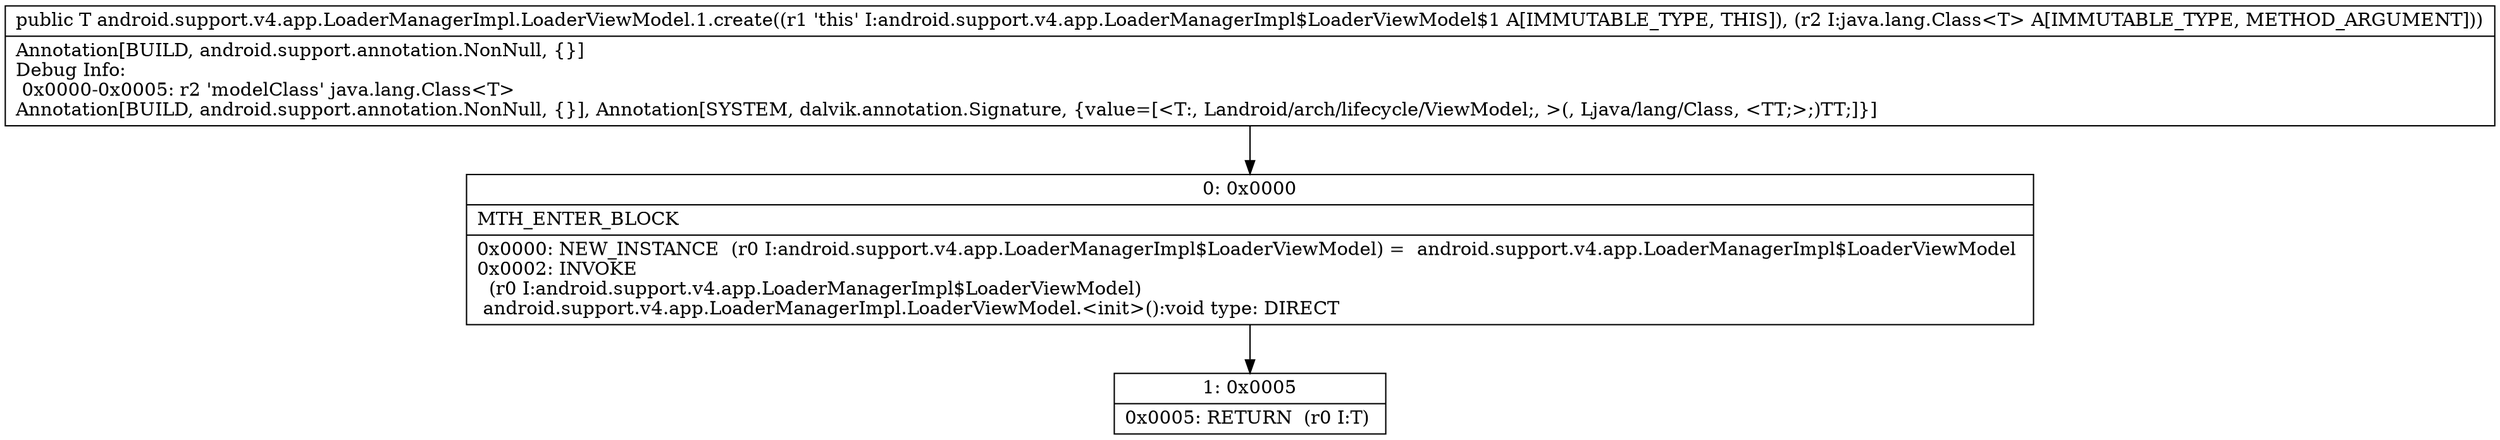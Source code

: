 digraph "CFG forandroid.support.v4.app.LoaderManagerImpl.LoaderViewModel.1.create(Ljava\/lang\/Class;)Landroid\/arch\/lifecycle\/ViewModel;" {
Node_0 [shape=record,label="{0\:\ 0x0000|MTH_ENTER_BLOCK\l|0x0000: NEW_INSTANCE  (r0 I:android.support.v4.app.LoaderManagerImpl$LoaderViewModel) =  android.support.v4.app.LoaderManagerImpl$LoaderViewModel \l0x0002: INVOKE  \l  (r0 I:android.support.v4.app.LoaderManagerImpl$LoaderViewModel)\l android.support.v4.app.LoaderManagerImpl.LoaderViewModel.\<init\>():void type: DIRECT \l}"];
Node_1 [shape=record,label="{1\:\ 0x0005|0x0005: RETURN  (r0 I:T) \l}"];
MethodNode[shape=record,label="{public T android.support.v4.app.LoaderManagerImpl.LoaderViewModel.1.create((r1 'this' I:android.support.v4.app.LoaderManagerImpl$LoaderViewModel$1 A[IMMUTABLE_TYPE, THIS]), (r2 I:java.lang.Class\<T\> A[IMMUTABLE_TYPE, METHOD_ARGUMENT]))  | Annotation[BUILD, android.support.annotation.NonNull, \{\}]\lDebug Info:\l  0x0000\-0x0005: r2 'modelClass' java.lang.Class\<T\>\lAnnotation[BUILD, android.support.annotation.NonNull, \{\}], Annotation[SYSTEM, dalvik.annotation.Signature, \{value=[\<T:, Landroid\/arch\/lifecycle\/ViewModel;, \>(, Ljava\/lang\/Class, \<TT;\>;)TT;]\}]\l}"];
MethodNode -> Node_0;
Node_0 -> Node_1;
}

